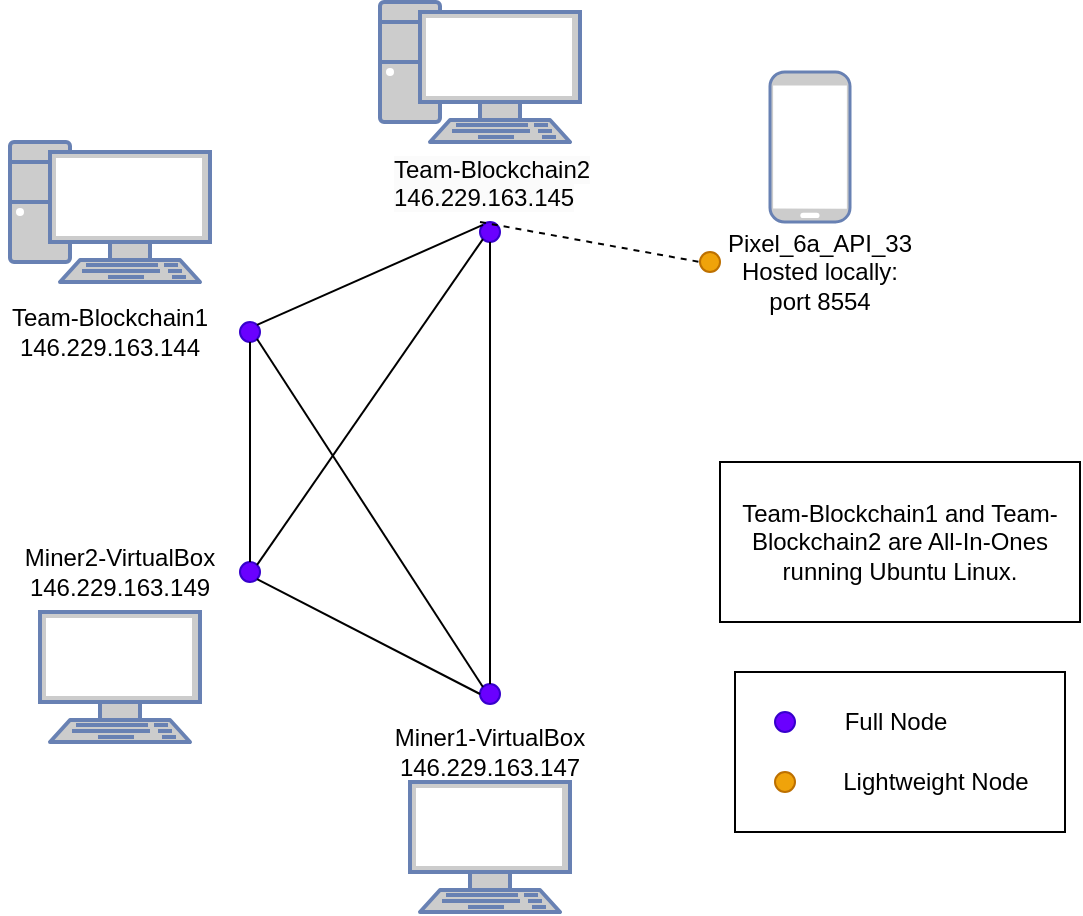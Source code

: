 <mxfile version="22.1.5" type="device">
  <diagram name="Page-1" id="WbOLYbwLIdfWqwnnSZlo">
    <mxGraphModel dx="934" dy="508" grid="1" gridSize="10" guides="1" tooltips="1" connect="1" arrows="1" fold="1" page="1" pageScale="1" pageWidth="850" pageHeight="1100" math="0" shadow="0">
      <root>
        <mxCell id="0" />
        <mxCell id="1" parent="0" />
        <mxCell id="SRwSgZ_3j_UgQMrLYZ1H-1" value="" style="ellipse;whiteSpace=wrap;html=1;aspect=fixed;fillColor=#6a00ff;strokeColor=#3700CC;fontColor=#ffffff;" vertex="1" parent="1">
          <mxGeometry x="230" y="200" width="10" height="10" as="geometry" />
        </mxCell>
        <mxCell id="SRwSgZ_3j_UgQMrLYZ1H-2" value="" style="ellipse;whiteSpace=wrap;html=1;aspect=fixed;fillColor=#6a00ff;strokeColor=#3700CC;fontColor=#ffffff;" vertex="1" parent="1">
          <mxGeometry x="350" y="150" width="10" height="10" as="geometry" />
        </mxCell>
        <mxCell id="SRwSgZ_3j_UgQMrLYZ1H-3" value="" style="ellipse;whiteSpace=wrap;html=1;aspect=fixed;fillColor=#6a00ff;strokeColor=#3700CC;fontColor=#ffffff;" vertex="1" parent="1">
          <mxGeometry x="350" y="381" width="10" height="10" as="geometry" />
        </mxCell>
        <mxCell id="SRwSgZ_3j_UgQMrLYZ1H-6" value="Team-Blockchain1&lt;br&gt;146.229.163.144" style="text;html=1;strokeColor=none;fillColor=none;align=center;verticalAlign=middle;whiteSpace=wrap;rounded=0;" vertex="1" parent="1">
          <mxGeometry x="110" y="190" width="110" height="30" as="geometry" />
        </mxCell>
        <mxCell id="SRwSgZ_3j_UgQMrLYZ1H-7" value="&lt;span style=&quot;color: rgb(0, 0, 0); font-family: Helvetica; font-size: 12px; font-style: normal; font-variant-ligatures: normal; font-variant-caps: normal; font-weight: 400; letter-spacing: normal; orphans: 2; text-align: center; text-indent: 0px; text-transform: none; widows: 2; word-spacing: 0px; -webkit-text-stroke-width: 0px; background-color: rgb(251, 251, 251); text-decoration-thickness: initial; text-decoration-style: initial; text-decoration-color: initial; float: none; display: inline !important;&quot;&gt;Team-Blockchain2&lt;br&gt;146.229.163.145&lt;br&gt;&lt;/span&gt;" style="text;whiteSpace=wrap;html=1;" vertex="1" parent="1">
          <mxGeometry x="305" y="110" width="130" height="40" as="geometry" />
        </mxCell>
        <mxCell id="SRwSgZ_3j_UgQMrLYZ1H-10" value="Miner1-VirtualBox&lt;br&gt;146.229.163.147" style="text;html=1;strokeColor=none;fillColor=none;align=center;verticalAlign=middle;whiteSpace=wrap;rounded=0;" vertex="1" parent="1">
          <mxGeometry x="305" y="400" width="100" height="30" as="geometry" />
        </mxCell>
        <mxCell id="SRwSgZ_3j_UgQMrLYZ1H-11" value="" style="rounded=0;whiteSpace=wrap;html=1;" vertex="1" parent="1">
          <mxGeometry x="477.5" y="375" width="165" height="80" as="geometry" />
        </mxCell>
        <mxCell id="SRwSgZ_3j_UgQMrLYZ1H-12" value="" style="ellipse;whiteSpace=wrap;html=1;aspect=fixed;fillColor=#f0a30a;strokeColor=#BD7000;fontColor=#000000;" vertex="1" parent="1">
          <mxGeometry x="497.5" y="425" width="10" height="10" as="geometry" />
        </mxCell>
        <mxCell id="SRwSgZ_3j_UgQMrLYZ1H-13" value="" style="ellipse;whiteSpace=wrap;html=1;aspect=fixed;fillColor=#6a00ff;strokeColor=#3700CC;fontColor=#ffffff;" vertex="1" parent="1">
          <mxGeometry x="497.5" y="395" width="10" height="10" as="geometry" />
        </mxCell>
        <mxCell id="SRwSgZ_3j_UgQMrLYZ1H-14" value="Full Node" style="text;html=1;strokeColor=none;fillColor=none;align=center;verticalAlign=middle;whiteSpace=wrap;rounded=0;" vertex="1" parent="1">
          <mxGeometry x="527.5" y="385" width="60" height="30" as="geometry" />
        </mxCell>
        <mxCell id="SRwSgZ_3j_UgQMrLYZ1H-15" value="Lightweight Node" style="text;html=1;strokeColor=none;fillColor=none;align=center;verticalAlign=middle;whiteSpace=wrap;rounded=0;" vertex="1" parent="1">
          <mxGeometry x="517.5" y="415" width="120" height="30" as="geometry" />
        </mxCell>
        <mxCell id="SRwSgZ_3j_UgQMrLYZ1H-20" value="" style="ellipse;whiteSpace=wrap;html=1;aspect=fixed;fillColor=#f0a30a;strokeColor=#BD7000;fontColor=#000000;" vertex="1" parent="1">
          <mxGeometry x="460" y="165" width="10" height="10" as="geometry" />
        </mxCell>
        <mxCell id="SRwSgZ_3j_UgQMrLYZ1H-21" value="" style="ellipse;whiteSpace=wrap;html=1;aspect=fixed;fillColor=#6a00ff;strokeColor=#3700CC;fontColor=#ffffff;" vertex="1" parent="1">
          <mxGeometry x="230" y="320" width="10" height="10" as="geometry" />
        </mxCell>
        <mxCell id="SRwSgZ_3j_UgQMrLYZ1H-22" value="Team-Blockchain1 and Team-Blockchain2 are All-In-Ones running Ubuntu Linux." style="rounded=0;whiteSpace=wrap;html=1;" vertex="1" parent="1">
          <mxGeometry x="470" y="270" width="180" height="80" as="geometry" />
        </mxCell>
        <mxCell id="SRwSgZ_3j_UgQMrLYZ1H-24" value="Miner2-VirtualBox&lt;br&gt;146.229.163.149" style="text;html=1;strokeColor=none;fillColor=none;align=center;verticalAlign=middle;whiteSpace=wrap;rounded=0;" vertex="1" parent="1">
          <mxGeometry x="120" y="310" width="100" height="30" as="geometry" />
        </mxCell>
        <mxCell id="SRwSgZ_3j_UgQMrLYZ1H-29" value="Pixel_6a_API_33&lt;br&gt;Hosted locally: port 8554" style="text;html=1;strokeColor=none;fillColor=none;align=center;verticalAlign=middle;whiteSpace=wrap;rounded=0;" vertex="1" parent="1">
          <mxGeometry x="470" y="160" width="100" height="30" as="geometry" />
        </mxCell>
        <mxCell id="SRwSgZ_3j_UgQMrLYZ1H-30" value="" style="fontColor=#0066CC;verticalAlign=top;verticalLabelPosition=bottom;labelPosition=center;align=center;html=1;outlineConnect=0;fillColor=#CCCCCC;strokeColor=#6881B3;gradientColor=none;gradientDirection=north;strokeWidth=2;shape=mxgraph.networks.mobile;" vertex="1" parent="1">
          <mxGeometry x="495" y="75" width="40" height="75" as="geometry" />
        </mxCell>
        <mxCell id="SRwSgZ_3j_UgQMrLYZ1H-31" value="" style="fontColor=#0066CC;verticalAlign=top;verticalLabelPosition=bottom;labelPosition=center;align=center;html=1;outlineConnect=0;fillColor=#CCCCCC;strokeColor=#6881B3;gradientColor=none;gradientDirection=north;strokeWidth=2;shape=mxgraph.networks.pc;" vertex="1" parent="1">
          <mxGeometry x="115" y="110" width="100" height="70" as="geometry" />
        </mxCell>
        <mxCell id="SRwSgZ_3j_UgQMrLYZ1H-32" value="" style="fontColor=#0066CC;verticalAlign=top;verticalLabelPosition=bottom;labelPosition=center;align=center;html=1;outlineConnect=0;fillColor=#CCCCCC;strokeColor=#6881B3;gradientColor=none;gradientDirection=north;strokeWidth=2;shape=mxgraph.networks.pc;" vertex="1" parent="1">
          <mxGeometry x="300" y="40" width="100" height="70" as="geometry" />
        </mxCell>
        <mxCell id="SRwSgZ_3j_UgQMrLYZ1H-34" value="" style="fontColor=#0066CC;verticalAlign=top;verticalLabelPosition=bottom;labelPosition=center;align=center;html=1;outlineConnect=0;fillColor=#CCCCCC;strokeColor=#6881B3;gradientColor=none;gradientDirection=north;strokeWidth=2;shape=mxgraph.networks.terminal;" vertex="1" parent="1">
          <mxGeometry x="130" y="345" width="80" height="65" as="geometry" />
        </mxCell>
        <mxCell id="SRwSgZ_3j_UgQMrLYZ1H-35" value="" style="fontColor=#0066CC;verticalAlign=top;verticalLabelPosition=bottom;labelPosition=center;align=center;html=1;outlineConnect=0;fillColor=#CCCCCC;strokeColor=#6881B3;gradientColor=none;gradientDirection=north;strokeWidth=2;shape=mxgraph.networks.terminal;" vertex="1" parent="1">
          <mxGeometry x="315" y="430" width="80" height="65" as="geometry" />
        </mxCell>
        <mxCell id="SRwSgZ_3j_UgQMrLYZ1H-43" value="" style="endArrow=none;html=1;rounded=0;exitX=1;exitY=0;exitDx=0;exitDy=0;entryX=0;entryY=0;entryDx=0;entryDy=0;" edge="1" parent="1" source="SRwSgZ_3j_UgQMrLYZ1H-1" target="SRwSgZ_3j_UgQMrLYZ1H-2">
          <mxGeometry width="50" height="50" relative="1" as="geometry">
            <mxPoint x="430" y="310" as="sourcePoint" />
            <mxPoint x="480" y="260" as="targetPoint" />
          </mxGeometry>
        </mxCell>
        <mxCell id="SRwSgZ_3j_UgQMrLYZ1H-44" value="" style="endArrow=none;html=1;rounded=0;exitX=0.5;exitY=1;exitDx=0;exitDy=0;entryX=0.5;entryY=0;entryDx=0;entryDy=0;" edge="1" parent="1" source="SRwSgZ_3j_UgQMrLYZ1H-1" target="SRwSgZ_3j_UgQMrLYZ1H-21">
          <mxGeometry width="50" height="50" relative="1" as="geometry">
            <mxPoint x="340" y="270" as="sourcePoint" />
            <mxPoint x="390" y="220" as="targetPoint" />
          </mxGeometry>
        </mxCell>
        <mxCell id="SRwSgZ_3j_UgQMrLYZ1H-45" value="" style="endArrow=none;html=1;rounded=0;exitX=1;exitY=1;exitDx=0;exitDy=0;entryX=0;entryY=0.5;entryDx=0;entryDy=0;" edge="1" parent="1" source="SRwSgZ_3j_UgQMrLYZ1H-21" target="SRwSgZ_3j_UgQMrLYZ1H-3">
          <mxGeometry width="50" height="50" relative="1" as="geometry">
            <mxPoint x="340" y="270" as="sourcePoint" />
            <mxPoint x="390" y="220" as="targetPoint" />
          </mxGeometry>
        </mxCell>
        <mxCell id="SRwSgZ_3j_UgQMrLYZ1H-46" value="" style="endArrow=none;html=1;rounded=0;exitX=0.5;exitY=0;exitDx=0;exitDy=0;entryX=0.5;entryY=1;entryDx=0;entryDy=0;" edge="1" parent="1" source="SRwSgZ_3j_UgQMrLYZ1H-3" target="SRwSgZ_3j_UgQMrLYZ1H-2">
          <mxGeometry width="50" height="50" relative="1" as="geometry">
            <mxPoint x="480" y="260" as="sourcePoint" />
            <mxPoint x="530" y="210" as="targetPoint" />
          </mxGeometry>
        </mxCell>
        <mxCell id="SRwSgZ_3j_UgQMrLYZ1H-47" value="" style="endArrow=none;html=1;rounded=0;exitX=0;exitY=1;exitDx=0;exitDy=0;entryX=1;entryY=0;entryDx=0;entryDy=0;" edge="1" parent="1" source="SRwSgZ_3j_UgQMrLYZ1H-2" target="SRwSgZ_3j_UgQMrLYZ1H-21">
          <mxGeometry width="50" height="50" relative="1" as="geometry">
            <mxPoint x="370" y="280" as="sourcePoint" />
            <mxPoint x="420" y="230" as="targetPoint" />
          </mxGeometry>
        </mxCell>
        <mxCell id="SRwSgZ_3j_UgQMrLYZ1H-48" value="" style="endArrow=none;html=1;rounded=0;entryX=1;entryY=1;entryDx=0;entryDy=0;exitX=0;exitY=0;exitDx=0;exitDy=0;" edge="1" parent="1" source="SRwSgZ_3j_UgQMrLYZ1H-3" target="SRwSgZ_3j_UgQMrLYZ1H-1">
          <mxGeometry width="50" height="50" relative="1" as="geometry">
            <mxPoint x="370" y="280" as="sourcePoint" />
            <mxPoint x="420" y="230" as="targetPoint" />
          </mxGeometry>
        </mxCell>
        <mxCell id="SRwSgZ_3j_UgQMrLYZ1H-49" value="" style="endArrow=none;dashed=1;html=1;rounded=0;exitX=1;exitY=0.5;exitDx=0;exitDy=0;entryX=0;entryY=0.5;entryDx=0;entryDy=0;" edge="1" parent="1" target="SRwSgZ_3j_UgQMrLYZ1H-20">
          <mxGeometry width="50" height="50" relative="1" as="geometry">
            <mxPoint x="350.0" y="150" as="sourcePoint" />
            <mxPoint x="400" y="235" as="targetPoint" />
          </mxGeometry>
        </mxCell>
      </root>
    </mxGraphModel>
  </diagram>
</mxfile>

